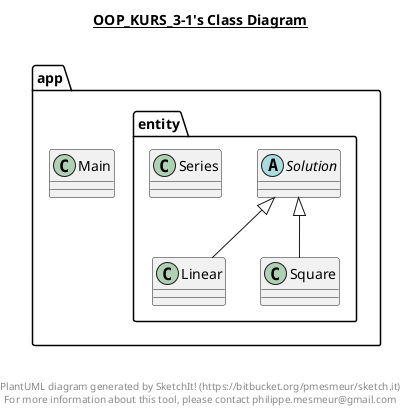 @startuml

title __OOP_KURS_3-1's Class Diagram__\n

  namespace app {
    class app.Main {
    }
  }
  

  namespace app {
    namespace entity {
      class app.entity.Linear {
      }
    }
  }
  

  namespace app {
    namespace entity {
      class app.entity.Series {
      }
    }
  }
  

  namespace app {
    namespace entity {
      abstract class app.entity.Solution {
      }
    }
  }
  

  namespace app {
    namespace entity {
      class app.entity.Square {
      }
    }
  }
  

  app.entity.Linear -up-|> app.entity.Solution
  app.entity.Square -up-|> app.entity.Solution


right footer


PlantUML diagram generated by SketchIt! (https://bitbucket.org/pmesmeur/sketch.it)
For more information about this tool, please contact philippe.mesmeur@gmail.com
endfooter

@enduml
